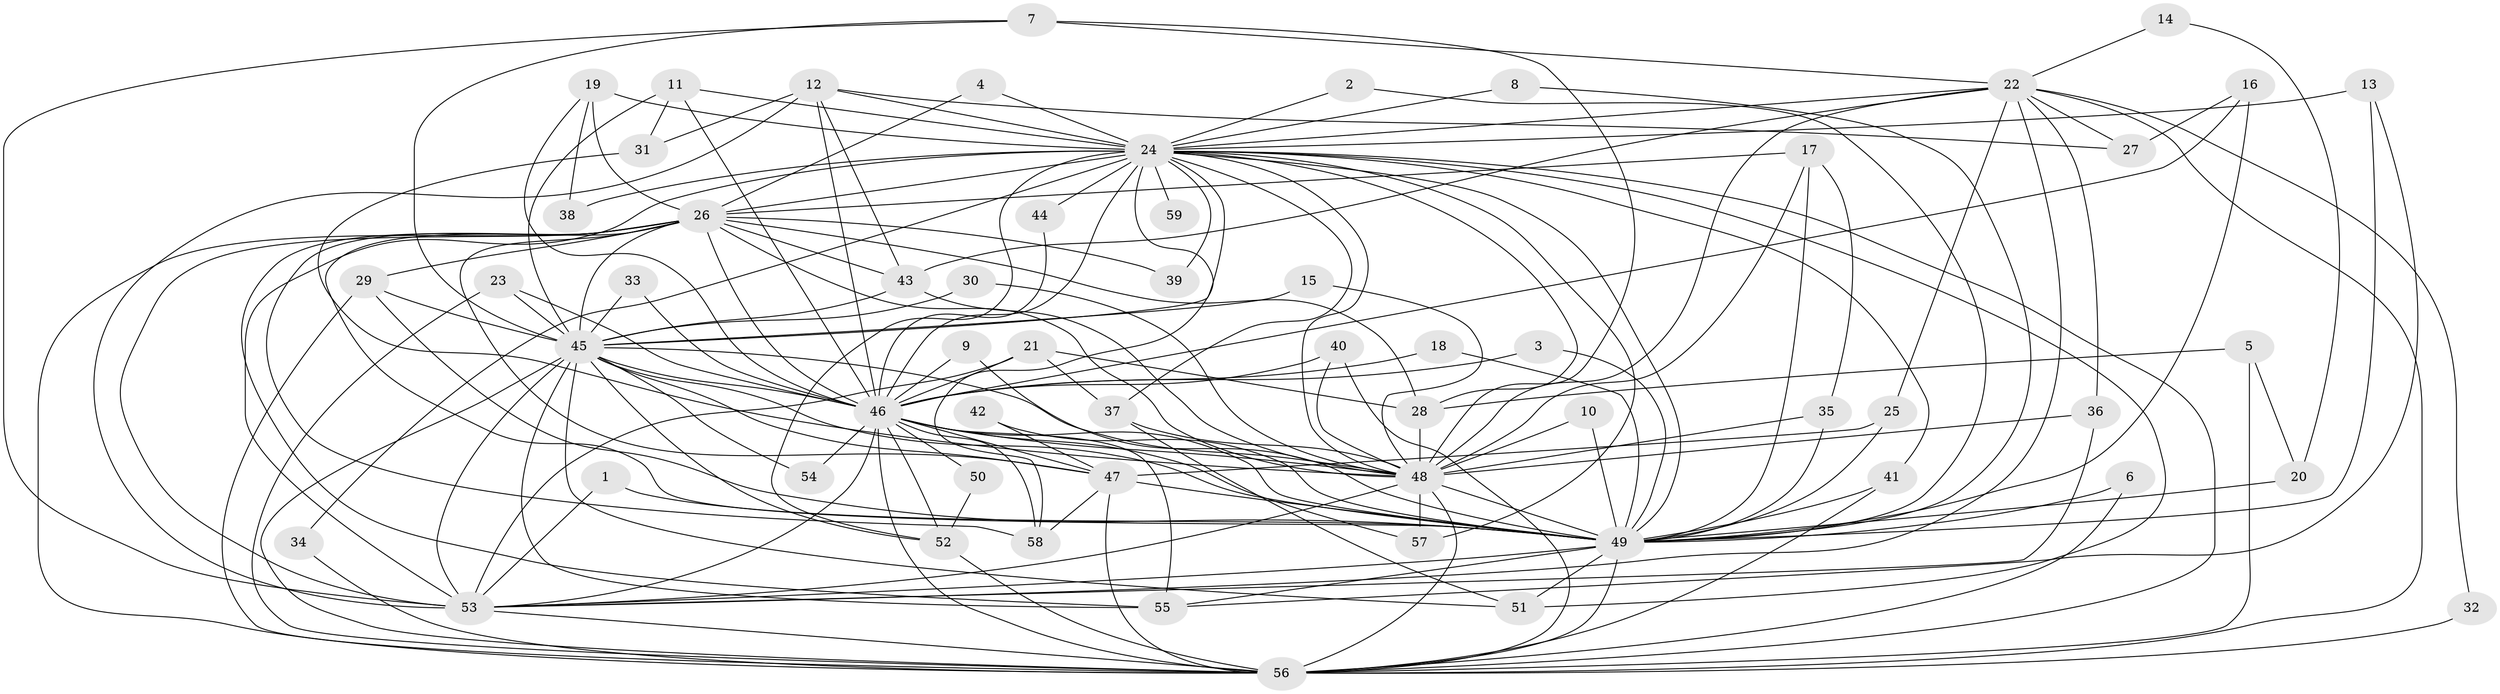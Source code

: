 // original degree distribution, {21: 0.01694915254237288, 32: 0.00847457627118644, 30: 0.00847457627118644, 16: 0.00847457627118644, 24: 0.01694915254237288, 20: 0.00847457627118644, 22: 0.00847457627118644, 17: 0.00847457627118644, 6: 0.025423728813559324, 3: 0.2457627118644068, 2: 0.5084745762711864, 5: 0.025423728813559324, 4: 0.1016949152542373, 7: 0.00847457627118644}
// Generated by graph-tools (version 1.1) at 2025/49/03/09/25 03:49:41]
// undirected, 59 vertices, 166 edges
graph export_dot {
graph [start="1"]
  node [color=gray90,style=filled];
  1;
  2;
  3;
  4;
  5;
  6;
  7;
  8;
  9;
  10;
  11;
  12;
  13;
  14;
  15;
  16;
  17;
  18;
  19;
  20;
  21;
  22;
  23;
  24;
  25;
  26;
  27;
  28;
  29;
  30;
  31;
  32;
  33;
  34;
  35;
  36;
  37;
  38;
  39;
  40;
  41;
  42;
  43;
  44;
  45;
  46;
  47;
  48;
  49;
  50;
  51;
  52;
  53;
  54;
  55;
  56;
  57;
  58;
  59;
  1 -- 49 [weight=1.0];
  1 -- 53 [weight=1.0];
  2 -- 24 [weight=1.0];
  2 -- 49 [weight=1.0];
  3 -- 46 [weight=1.0];
  3 -- 49 [weight=1.0];
  4 -- 24 [weight=1.0];
  4 -- 26 [weight=1.0];
  5 -- 20 [weight=1.0];
  5 -- 28 [weight=1.0];
  5 -- 56 [weight=1.0];
  6 -- 49 [weight=1.0];
  6 -- 56 [weight=1.0];
  7 -- 22 [weight=1.0];
  7 -- 45 [weight=1.0];
  7 -- 48 [weight=1.0];
  7 -- 53 [weight=1.0];
  8 -- 24 [weight=1.0];
  8 -- 49 [weight=1.0];
  9 -- 46 [weight=1.0];
  9 -- 49 [weight=1.0];
  10 -- 48 [weight=1.0];
  10 -- 49 [weight=1.0];
  11 -- 24 [weight=1.0];
  11 -- 31 [weight=1.0];
  11 -- 45 [weight=1.0];
  11 -- 46 [weight=1.0];
  12 -- 24 [weight=1.0];
  12 -- 27 [weight=1.0];
  12 -- 31 [weight=1.0];
  12 -- 43 [weight=1.0];
  12 -- 46 [weight=1.0];
  12 -- 53 [weight=1.0];
  13 -- 24 [weight=1.0];
  13 -- 49 [weight=1.0];
  13 -- 55 [weight=1.0];
  14 -- 20 [weight=1.0];
  14 -- 22 [weight=1.0];
  15 -- 45 [weight=1.0];
  15 -- 48 [weight=1.0];
  16 -- 27 [weight=1.0];
  16 -- 46 [weight=1.0];
  16 -- 49 [weight=1.0];
  17 -- 26 [weight=1.0];
  17 -- 35 [weight=1.0];
  17 -- 48 [weight=1.0];
  17 -- 49 [weight=1.0];
  18 -- 46 [weight=2.0];
  18 -- 49 [weight=1.0];
  19 -- 24 [weight=2.0];
  19 -- 26 [weight=1.0];
  19 -- 38 [weight=1.0];
  19 -- 46 [weight=1.0];
  20 -- 49 [weight=2.0];
  21 -- 28 [weight=1.0];
  21 -- 37 [weight=1.0];
  21 -- 46 [weight=1.0];
  21 -- 53 [weight=1.0];
  22 -- 24 [weight=1.0];
  22 -- 25 [weight=1.0];
  22 -- 27 [weight=1.0];
  22 -- 32 [weight=1.0];
  22 -- 36 [weight=1.0];
  22 -- 43 [weight=1.0];
  22 -- 48 [weight=1.0];
  22 -- 53 [weight=1.0];
  22 -- 56 [weight=1.0];
  23 -- 45 [weight=1.0];
  23 -- 46 [weight=1.0];
  23 -- 56 [weight=1.0];
  24 -- 26 [weight=3.0];
  24 -- 28 [weight=1.0];
  24 -- 34 [weight=1.0];
  24 -- 37 [weight=1.0];
  24 -- 38 [weight=1.0];
  24 -- 39 [weight=1.0];
  24 -- 41 [weight=1.0];
  24 -- 44 [weight=2.0];
  24 -- 45 [weight=2.0];
  24 -- 46 [weight=4.0];
  24 -- 48 [weight=3.0];
  24 -- 49 [weight=2.0];
  24 -- 51 [weight=1.0];
  24 -- 52 [weight=1.0];
  24 -- 53 [weight=3.0];
  24 -- 56 [weight=2.0];
  24 -- 57 [weight=2.0];
  24 -- 58 [weight=1.0];
  24 -- 59 [weight=1.0];
  25 -- 47 [weight=1.0];
  25 -- 49 [weight=1.0];
  26 -- 28 [weight=1.0];
  26 -- 29 [weight=1.0];
  26 -- 39 [weight=1.0];
  26 -- 43 [weight=1.0];
  26 -- 45 [weight=1.0];
  26 -- 46 [weight=3.0];
  26 -- 47 [weight=1.0];
  26 -- 48 [weight=1.0];
  26 -- 49 [weight=1.0];
  26 -- 53 [weight=1.0];
  26 -- 55 [weight=1.0];
  26 -- 56 [weight=1.0];
  26 -- 58 [weight=1.0];
  28 -- 48 [weight=1.0];
  29 -- 45 [weight=1.0];
  29 -- 49 [weight=1.0];
  29 -- 56 [weight=1.0];
  30 -- 45 [weight=1.0];
  30 -- 48 [weight=1.0];
  31 -- 48 [weight=1.0];
  32 -- 56 [weight=1.0];
  33 -- 45 [weight=1.0];
  33 -- 46 [weight=1.0];
  34 -- 56 [weight=1.0];
  35 -- 48 [weight=1.0];
  35 -- 49 [weight=1.0];
  36 -- 48 [weight=1.0];
  36 -- 53 [weight=1.0];
  37 -- 48 [weight=1.0];
  37 -- 51 [weight=1.0];
  40 -- 46 [weight=1.0];
  40 -- 48 [weight=1.0];
  40 -- 56 [weight=1.0];
  41 -- 49 [weight=1.0];
  41 -- 56 [weight=1.0];
  42 -- 47 [weight=1.0];
  42 -- 49 [weight=1.0];
  43 -- 45 [weight=1.0];
  43 -- 48 [weight=1.0];
  44 -- 46 [weight=1.0];
  45 -- 46 [weight=3.0];
  45 -- 47 [weight=1.0];
  45 -- 48 [weight=1.0];
  45 -- 49 [weight=2.0];
  45 -- 51 [weight=1.0];
  45 -- 52 [weight=1.0];
  45 -- 53 [weight=1.0];
  45 -- 54 [weight=1.0];
  45 -- 55 [weight=1.0];
  45 -- 56 [weight=1.0];
  46 -- 47 [weight=1.0];
  46 -- 48 [weight=2.0];
  46 -- 49 [weight=2.0];
  46 -- 50 [weight=1.0];
  46 -- 52 [weight=1.0];
  46 -- 53 [weight=2.0];
  46 -- 54 [weight=1.0];
  46 -- 55 [weight=2.0];
  46 -- 56 [weight=3.0];
  46 -- 57 [weight=1.0];
  46 -- 58 [weight=1.0];
  47 -- 49 [weight=1.0];
  47 -- 56 [weight=1.0];
  47 -- 58 [weight=1.0];
  48 -- 49 [weight=1.0];
  48 -- 53 [weight=1.0];
  48 -- 56 [weight=1.0];
  48 -- 57 [weight=1.0];
  49 -- 51 [weight=1.0];
  49 -- 53 [weight=1.0];
  49 -- 55 [weight=1.0];
  49 -- 56 [weight=2.0];
  50 -- 52 [weight=1.0];
  52 -- 56 [weight=1.0];
  53 -- 56 [weight=1.0];
}

